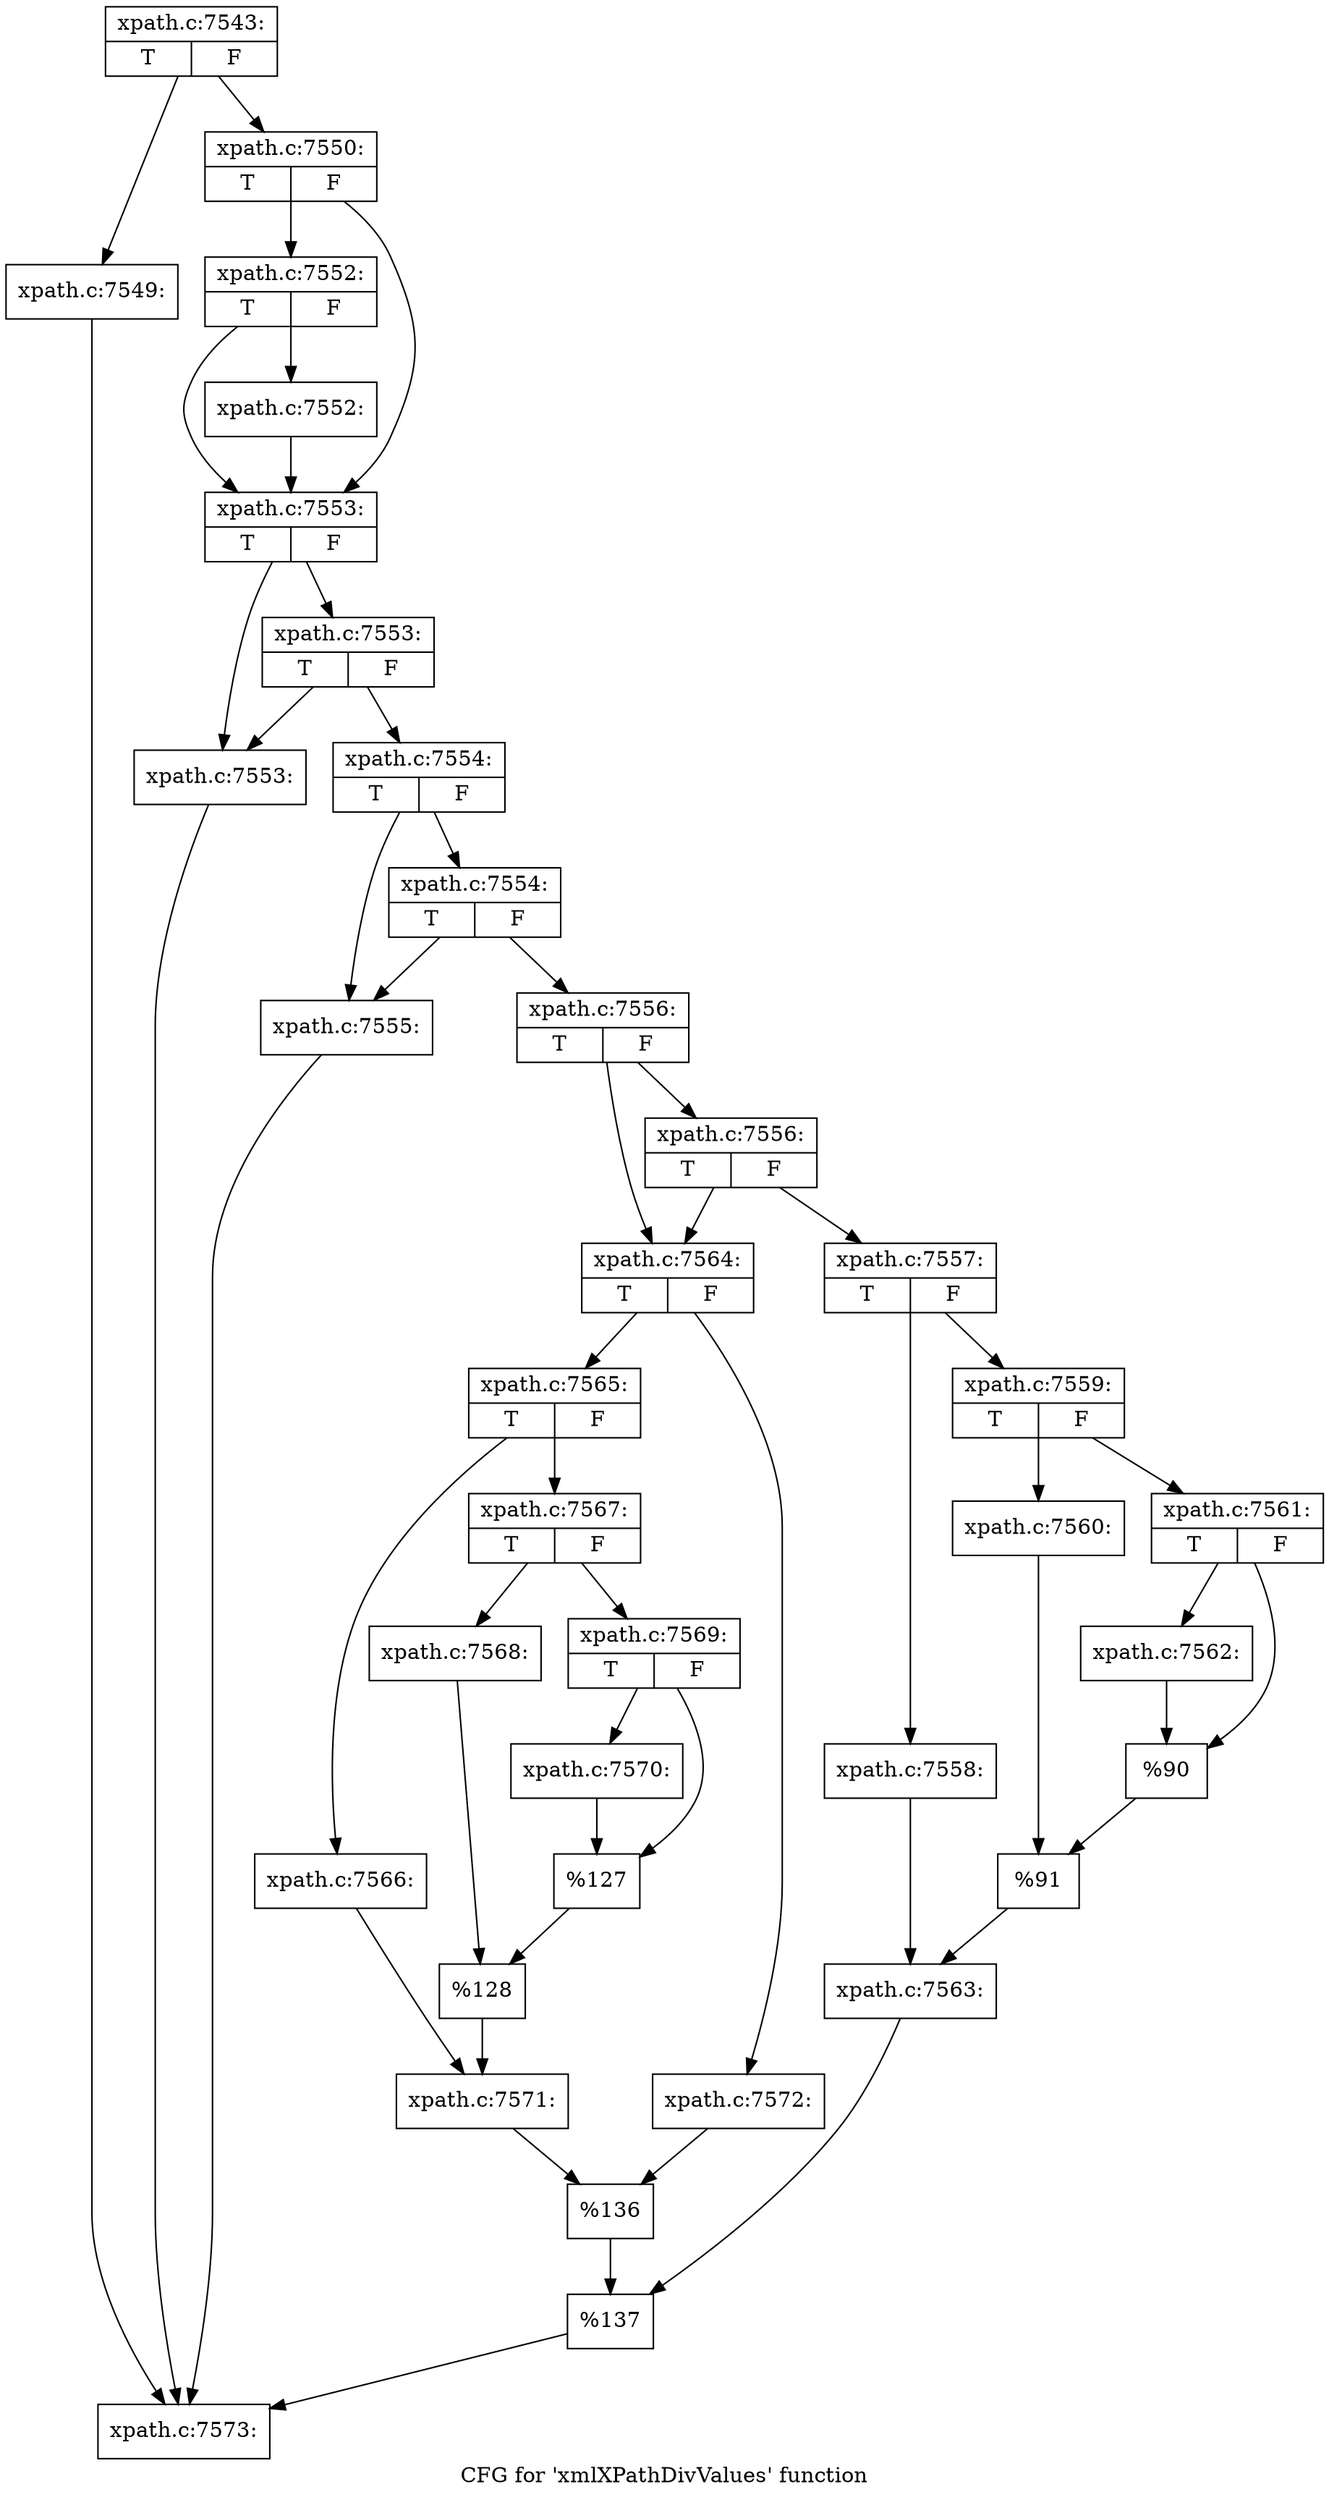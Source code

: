 digraph "CFG for 'xmlXPathDivValues' function" {
	label="CFG for 'xmlXPathDivValues' function";

	Node0x498b830 [shape=record,label="{xpath.c:7543:|{<s0>T|<s1>F}}"];
	Node0x498b830 -> Node0x49930a0;
	Node0x498b830 -> Node0x49930f0;
	Node0x49930a0 [shape=record,label="{xpath.c:7549:}"];
	Node0x49930a0 -> Node0x4994dc0;
	Node0x49930f0 [shape=record,label="{xpath.c:7550:|{<s0>T|<s1>F}}"];
	Node0x49930f0 -> Node0x4993bd0;
	Node0x49930f0 -> Node0x4993b80;
	Node0x4993bd0 [shape=record,label="{xpath.c:7552:|{<s0>T|<s1>F}}"];
	Node0x4993bd0 -> Node0x4993b30;
	Node0x4993bd0 -> Node0x4993b80;
	Node0x4993b30 [shape=record,label="{xpath.c:7552:}"];
	Node0x4993b30 -> Node0x4993b80;
	Node0x4993b80 [shape=record,label="{xpath.c:7553:|{<s0>T|<s1>F}}"];
	Node0x4993b80 -> Node0x4994400;
	Node0x4993b80 -> Node0x49944a0;
	Node0x49944a0 [shape=record,label="{xpath.c:7553:|{<s0>T|<s1>F}}"];
	Node0x49944a0 -> Node0x4994400;
	Node0x49944a0 -> Node0x4994450;
	Node0x4994400 [shape=record,label="{xpath.c:7553:}"];
	Node0x4994400 -> Node0x4994dc0;
	Node0x4994450 [shape=record,label="{xpath.c:7554:|{<s0>T|<s1>F}}"];
	Node0x4994450 -> Node0x4994d70;
	Node0x4994450 -> Node0x4994e60;
	Node0x4994e60 [shape=record,label="{xpath.c:7554:|{<s0>T|<s1>F}}"];
	Node0x4994e60 -> Node0x4994d70;
	Node0x4994e60 -> Node0x4994e10;
	Node0x4994d70 [shape=record,label="{xpath.c:7555:}"];
	Node0x4994d70 -> Node0x4994dc0;
	Node0x4994e10 [shape=record,label="{xpath.c:7556:|{<s0>T|<s1>F}}"];
	Node0x4994e10 -> Node0x4995bc0;
	Node0x4994e10 -> Node0x4995b70;
	Node0x4995bc0 [shape=record,label="{xpath.c:7556:|{<s0>T|<s1>F}}"];
	Node0x4995bc0 -> Node0x4995ad0;
	Node0x4995bc0 -> Node0x4995b70;
	Node0x4995ad0 [shape=record,label="{xpath.c:7557:|{<s0>T|<s1>F}}"];
	Node0x4995ad0 -> Node0x4996270;
	Node0x4995ad0 -> Node0x4996310;
	Node0x4996270 [shape=record,label="{xpath.c:7558:}"];
	Node0x4996270 -> Node0x49962c0;
	Node0x4996310 [shape=record,label="{xpath.c:7559:|{<s0>T|<s1>F}}"];
	Node0x4996310 -> Node0x4996c30;
	Node0x4996310 -> Node0x4996cd0;
	Node0x4996c30 [shape=record,label="{xpath.c:7560:}"];
	Node0x4996c30 -> Node0x4996c80;
	Node0x4996cd0 [shape=record,label="{xpath.c:7561:|{<s0>T|<s1>F}}"];
	Node0x4996cd0 -> Node0x4997650;
	Node0x4996cd0 -> Node0x49976a0;
	Node0x4997650 [shape=record,label="{xpath.c:7562:}"];
	Node0x4997650 -> Node0x49976a0;
	Node0x49976a0 [shape=record,label="{%90}"];
	Node0x49976a0 -> Node0x4996c80;
	Node0x4996c80 [shape=record,label="{%91}"];
	Node0x4996c80 -> Node0x49962c0;
	Node0x49962c0 [shape=record,label="{xpath.c:7563:}"];
	Node0x49962c0 -> Node0x4995b20;
	Node0x4995b70 [shape=record,label="{xpath.c:7564:|{<s0>T|<s1>F}}"];
	Node0x4995b70 -> Node0x4998230;
	Node0x4995b70 -> Node0x49982d0;
	Node0x4998230 [shape=record,label="{xpath.c:7565:|{<s0>T|<s1>F}}"];
	Node0x4998230 -> Node0x4998690;
	Node0x4998230 -> Node0x4998730;
	Node0x4998690 [shape=record,label="{xpath.c:7566:}"];
	Node0x4998690 -> Node0x49986e0;
	Node0x4998730 [shape=record,label="{xpath.c:7567:|{<s0>T|<s1>F}}"];
	Node0x4998730 -> Node0x4999050;
	Node0x4998730 -> Node0x49990f0;
	Node0x4999050 [shape=record,label="{xpath.c:7568:}"];
	Node0x4999050 -> Node0x49990a0;
	Node0x49990f0 [shape=record,label="{xpath.c:7569:|{<s0>T|<s1>F}}"];
	Node0x49990f0 -> Node0x4999a70;
	Node0x49990f0 -> Node0x4999ac0;
	Node0x4999a70 [shape=record,label="{xpath.c:7570:}"];
	Node0x4999a70 -> Node0x4999ac0;
	Node0x4999ac0 [shape=record,label="{%127}"];
	Node0x4999ac0 -> Node0x49990a0;
	Node0x49990a0 [shape=record,label="{%128}"];
	Node0x49990a0 -> Node0x49986e0;
	Node0x49986e0 [shape=record,label="{xpath.c:7571:}"];
	Node0x49986e0 -> Node0x4998280;
	Node0x49982d0 [shape=record,label="{xpath.c:7572:}"];
	Node0x49982d0 -> Node0x4998280;
	Node0x4998280 [shape=record,label="{%136}"];
	Node0x4998280 -> Node0x4995b20;
	Node0x4995b20 [shape=record,label="{%137}"];
	Node0x4995b20 -> Node0x4994dc0;
	Node0x4994dc0 [shape=record,label="{xpath.c:7573:}"];
}
